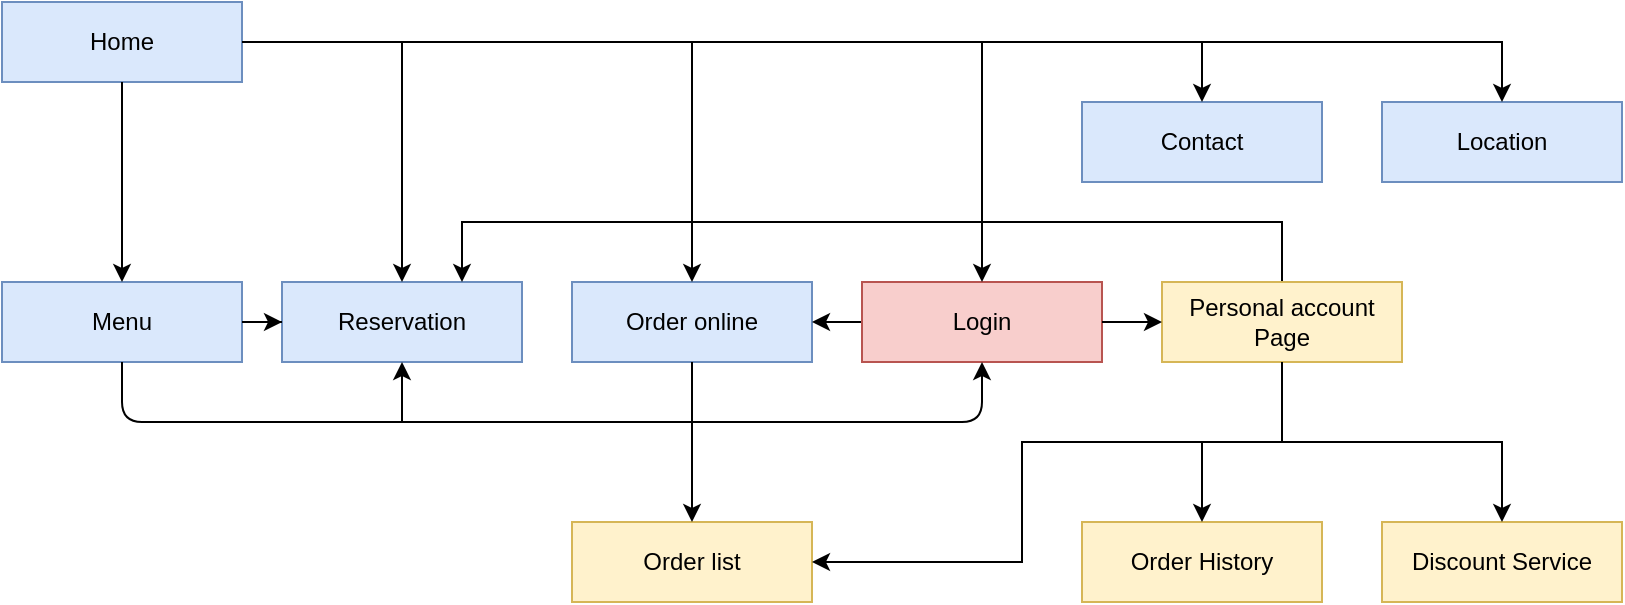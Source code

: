 <mxfile version="13.6.4" type="github"><diagram id="ebIj9kI2HdvY0n2syrAo" name="Page-1"><mxGraphModel dx="1516" dy="860" grid="1" gridSize="10" guides="1" tooltips="1" connect="1" arrows="1" fold="1" page="1" pageScale="1" pageWidth="850" pageHeight="1100" math="0" shadow="0"><root><mxCell id="0"/><mxCell id="1" parent="0"/><mxCell id="UICMVHl9KrpO8BeSPXd1-33" value="" style="group" vertex="1" connectable="0" parent="1"><mxGeometry x="20" y="180" width="810" height="300" as="geometry"/></mxCell><mxCell id="UICMVHl9KrpO8BeSPXd1-1" value="Home" style="rounded=0;whiteSpace=wrap;html=1;fillColor=#dae8fc;strokeColor=#6c8ebf;" vertex="1" parent="UICMVHl9KrpO8BeSPXd1-33"><mxGeometry width="120" height="40" as="geometry"/></mxCell><mxCell id="UICMVHl9KrpO8BeSPXd1-2" value="Menu" style="whiteSpace=wrap;html=1;rounded=0;fillColor=#dae8fc;strokeColor=#6c8ebf;" vertex="1" parent="UICMVHl9KrpO8BeSPXd1-33"><mxGeometry y="140" width="120" height="40" as="geometry"/></mxCell><mxCell id="UICMVHl9KrpO8BeSPXd1-3" value="" style="edgeStyle=orthogonalEdgeStyle;rounded=0;orthogonalLoop=1;jettySize=auto;html=1;" edge="1" parent="UICMVHl9KrpO8BeSPXd1-33" source="UICMVHl9KrpO8BeSPXd1-1" target="UICMVHl9KrpO8BeSPXd1-2"><mxGeometry relative="1" as="geometry"/></mxCell><mxCell id="UICMVHl9KrpO8BeSPXd1-4" value="Reservation" style="rounded=0;whiteSpace=wrap;html=1;fillColor=#dae8fc;strokeColor=#6c8ebf;" vertex="1" parent="UICMVHl9KrpO8BeSPXd1-33"><mxGeometry x="140" y="140" width="120" height="40" as="geometry"/></mxCell><mxCell id="UICMVHl9KrpO8BeSPXd1-5" value="" style="edgeStyle=orthogonalEdgeStyle;rounded=0;orthogonalLoop=1;jettySize=auto;html=1;" edge="1" parent="UICMVHl9KrpO8BeSPXd1-33" source="UICMVHl9KrpO8BeSPXd1-1" target="UICMVHl9KrpO8BeSPXd1-4"><mxGeometry relative="1" as="geometry"/></mxCell><mxCell id="UICMVHl9KrpO8BeSPXd1-19" value="" style="edgeStyle=orthogonalEdgeStyle;rounded=0;orthogonalLoop=1;jettySize=auto;html=1;" edge="1" parent="UICMVHl9KrpO8BeSPXd1-33" source="UICMVHl9KrpO8BeSPXd1-2" target="UICMVHl9KrpO8BeSPXd1-4"><mxGeometry relative="1" as="geometry"/></mxCell><mxCell id="UICMVHl9KrpO8BeSPXd1-6" value="Contact" style="rounded=0;whiteSpace=wrap;html=1;fillColor=#dae8fc;strokeColor=#6c8ebf;" vertex="1" parent="UICMVHl9KrpO8BeSPXd1-33"><mxGeometry x="540" y="50" width="120" height="40" as="geometry"/></mxCell><mxCell id="UICMVHl9KrpO8BeSPXd1-7" value="" style="edgeStyle=orthogonalEdgeStyle;rounded=0;orthogonalLoop=1;jettySize=auto;html=1;" edge="1" parent="UICMVHl9KrpO8BeSPXd1-33" source="UICMVHl9KrpO8BeSPXd1-1" target="UICMVHl9KrpO8BeSPXd1-6"><mxGeometry relative="1" as="geometry"/></mxCell><mxCell id="UICMVHl9KrpO8BeSPXd1-8" value="Order online" style="rounded=0;whiteSpace=wrap;html=1;fillColor=#dae8fc;strokeColor=#6c8ebf;" vertex="1" parent="UICMVHl9KrpO8BeSPXd1-33"><mxGeometry x="285" y="140" width="120" height="40" as="geometry"/></mxCell><mxCell id="UICMVHl9KrpO8BeSPXd1-9" value="" style="edgeStyle=orthogonalEdgeStyle;rounded=0;orthogonalLoop=1;jettySize=auto;html=1;" edge="1" parent="UICMVHl9KrpO8BeSPXd1-33" source="UICMVHl9KrpO8BeSPXd1-1" target="UICMVHl9KrpO8BeSPXd1-8"><mxGeometry relative="1" as="geometry"/></mxCell><mxCell id="UICMVHl9KrpO8BeSPXd1-16" value="" style="edgeStyle=orthogonalEdgeStyle;rounded=0;orthogonalLoop=1;jettySize=auto;html=1;" edge="1" parent="UICMVHl9KrpO8BeSPXd1-33" source="UICMVHl9KrpO8BeSPXd1-10" target="UICMVHl9KrpO8BeSPXd1-8"><mxGeometry relative="1" as="geometry"/></mxCell><mxCell id="UICMVHl9KrpO8BeSPXd1-10" value="Login" style="rounded=0;whiteSpace=wrap;html=1;fillColor=#f8cecc;strokeColor=#b85450;" vertex="1" parent="UICMVHl9KrpO8BeSPXd1-33"><mxGeometry x="430" y="140" width="120" height="40" as="geometry"/></mxCell><mxCell id="UICMVHl9KrpO8BeSPXd1-11" value="" style="edgeStyle=orthogonalEdgeStyle;rounded=0;orthogonalLoop=1;jettySize=auto;html=1;" edge="1" parent="UICMVHl9KrpO8BeSPXd1-33" source="UICMVHl9KrpO8BeSPXd1-1" target="UICMVHl9KrpO8BeSPXd1-10"><mxGeometry relative="1" as="geometry"/></mxCell><mxCell id="UICMVHl9KrpO8BeSPXd1-12" value="Location" style="rounded=0;whiteSpace=wrap;html=1;fillColor=#dae8fc;strokeColor=#6c8ebf;" vertex="1" parent="UICMVHl9KrpO8BeSPXd1-33"><mxGeometry x="690" y="50" width="120" height="40" as="geometry"/></mxCell><mxCell id="UICMVHl9KrpO8BeSPXd1-13" value="" style="edgeStyle=orthogonalEdgeStyle;rounded=0;orthogonalLoop=1;jettySize=auto;html=1;" edge="1" parent="UICMVHl9KrpO8BeSPXd1-33" source="UICMVHl9KrpO8BeSPXd1-1" target="UICMVHl9KrpO8BeSPXd1-12"><mxGeometry relative="1" as="geometry"/></mxCell><mxCell id="UICMVHl9KrpO8BeSPXd1-17" value="" style="endArrow=classic;html=1;exitX=0.5;exitY=1;exitDx=0;exitDy=0;entryX=0.5;entryY=1;entryDx=0;entryDy=0;" edge="1" parent="UICMVHl9KrpO8BeSPXd1-33" source="UICMVHl9KrpO8BeSPXd1-2" target="UICMVHl9KrpO8BeSPXd1-10"><mxGeometry width="50" height="50" relative="1" as="geometry"><mxPoint x="280" y="230" as="sourcePoint"/><mxPoint x="500" y="210" as="targetPoint"/><Array as="points"><mxPoint x="60" y="210"/><mxPoint x="490" y="210"/></Array></mxGeometry></mxCell><mxCell id="UICMVHl9KrpO8BeSPXd1-21" value="" style="endArrow=classic;html=1;entryX=0.5;entryY=1;entryDx=0;entryDy=0;" edge="1" parent="UICMVHl9KrpO8BeSPXd1-33" target="UICMVHl9KrpO8BeSPXd1-4"><mxGeometry width="50" height="50" relative="1" as="geometry"><mxPoint x="200" y="210" as="sourcePoint"/><mxPoint x="330" y="180" as="targetPoint"/></mxGeometry></mxCell><mxCell id="UICMVHl9KrpO8BeSPXd1-22" value="Order list" style="rounded=0;whiteSpace=wrap;html=1;fillColor=#fff2cc;strokeColor=#d6b656;" vertex="1" parent="UICMVHl9KrpO8BeSPXd1-33"><mxGeometry x="285" y="260" width="120" height="40" as="geometry"/></mxCell><mxCell id="UICMVHl9KrpO8BeSPXd1-23" value="" style="edgeStyle=orthogonalEdgeStyle;rounded=0;orthogonalLoop=1;jettySize=auto;html=1;" edge="1" parent="UICMVHl9KrpO8BeSPXd1-33" source="UICMVHl9KrpO8BeSPXd1-8" target="UICMVHl9KrpO8BeSPXd1-22"><mxGeometry relative="1" as="geometry"/></mxCell><mxCell id="UICMVHl9KrpO8BeSPXd1-30" style="edgeStyle=orthogonalEdgeStyle;rounded=0;orthogonalLoop=1;jettySize=auto;html=1;entryX=1;entryY=0.5;entryDx=0;entryDy=0;" edge="1" parent="UICMVHl9KrpO8BeSPXd1-33" source="UICMVHl9KrpO8BeSPXd1-24" target="UICMVHl9KrpO8BeSPXd1-22"><mxGeometry relative="1" as="geometry"><Array as="points"><mxPoint x="640" y="220"/><mxPoint x="510" y="220"/><mxPoint x="510" y="280"/></Array></mxGeometry></mxCell><mxCell id="UICMVHl9KrpO8BeSPXd1-32" value="" style="edgeStyle=orthogonalEdgeStyle;rounded=0;orthogonalLoop=1;jettySize=auto;html=1;entryX=0.75;entryY=0;entryDx=0;entryDy=0;" edge="1" parent="UICMVHl9KrpO8BeSPXd1-33" source="UICMVHl9KrpO8BeSPXd1-24" target="UICMVHl9KrpO8BeSPXd1-4"><mxGeometry relative="1" as="geometry"><Array as="points"><mxPoint x="640" y="110"/><mxPoint x="230" y="110"/></Array></mxGeometry></mxCell><mxCell id="UICMVHl9KrpO8BeSPXd1-24" value="Personal account Page" style="rounded=0;whiteSpace=wrap;html=1;fillColor=#fff2cc;strokeColor=#d6b656;" vertex="1" parent="UICMVHl9KrpO8BeSPXd1-33"><mxGeometry x="580" y="140" width="120" height="40" as="geometry"/></mxCell><mxCell id="UICMVHl9KrpO8BeSPXd1-25" value="" style="edgeStyle=orthogonalEdgeStyle;rounded=0;orthogonalLoop=1;jettySize=auto;html=1;" edge="1" parent="UICMVHl9KrpO8BeSPXd1-33" source="UICMVHl9KrpO8BeSPXd1-10" target="UICMVHl9KrpO8BeSPXd1-24"><mxGeometry relative="1" as="geometry"/></mxCell><mxCell id="UICMVHl9KrpO8BeSPXd1-26" value="Order History" style="rounded=0;whiteSpace=wrap;html=1;fillColor=#fff2cc;strokeColor=#d6b656;" vertex="1" parent="UICMVHl9KrpO8BeSPXd1-33"><mxGeometry x="540" y="260" width="120" height="40" as="geometry"/></mxCell><mxCell id="UICMVHl9KrpO8BeSPXd1-27" value="" style="edgeStyle=orthogonalEdgeStyle;rounded=0;orthogonalLoop=1;jettySize=auto;html=1;" edge="1" parent="UICMVHl9KrpO8BeSPXd1-33" source="UICMVHl9KrpO8BeSPXd1-24" target="UICMVHl9KrpO8BeSPXd1-26"><mxGeometry relative="1" as="geometry"/></mxCell><mxCell id="UICMVHl9KrpO8BeSPXd1-28" value="Discount Service" style="rounded=0;whiteSpace=wrap;html=1;fillColor=#fff2cc;strokeColor=#d6b656;" vertex="1" parent="UICMVHl9KrpO8BeSPXd1-33"><mxGeometry x="690" y="260" width="120" height="40" as="geometry"/></mxCell><mxCell id="UICMVHl9KrpO8BeSPXd1-29" value="" style="edgeStyle=orthogonalEdgeStyle;rounded=0;orthogonalLoop=1;jettySize=auto;html=1;" edge="1" parent="UICMVHl9KrpO8BeSPXd1-33" source="UICMVHl9KrpO8BeSPXd1-24" target="UICMVHl9KrpO8BeSPXd1-28"><mxGeometry relative="1" as="geometry"/></mxCell></root></mxGraphModel></diagram></mxfile>